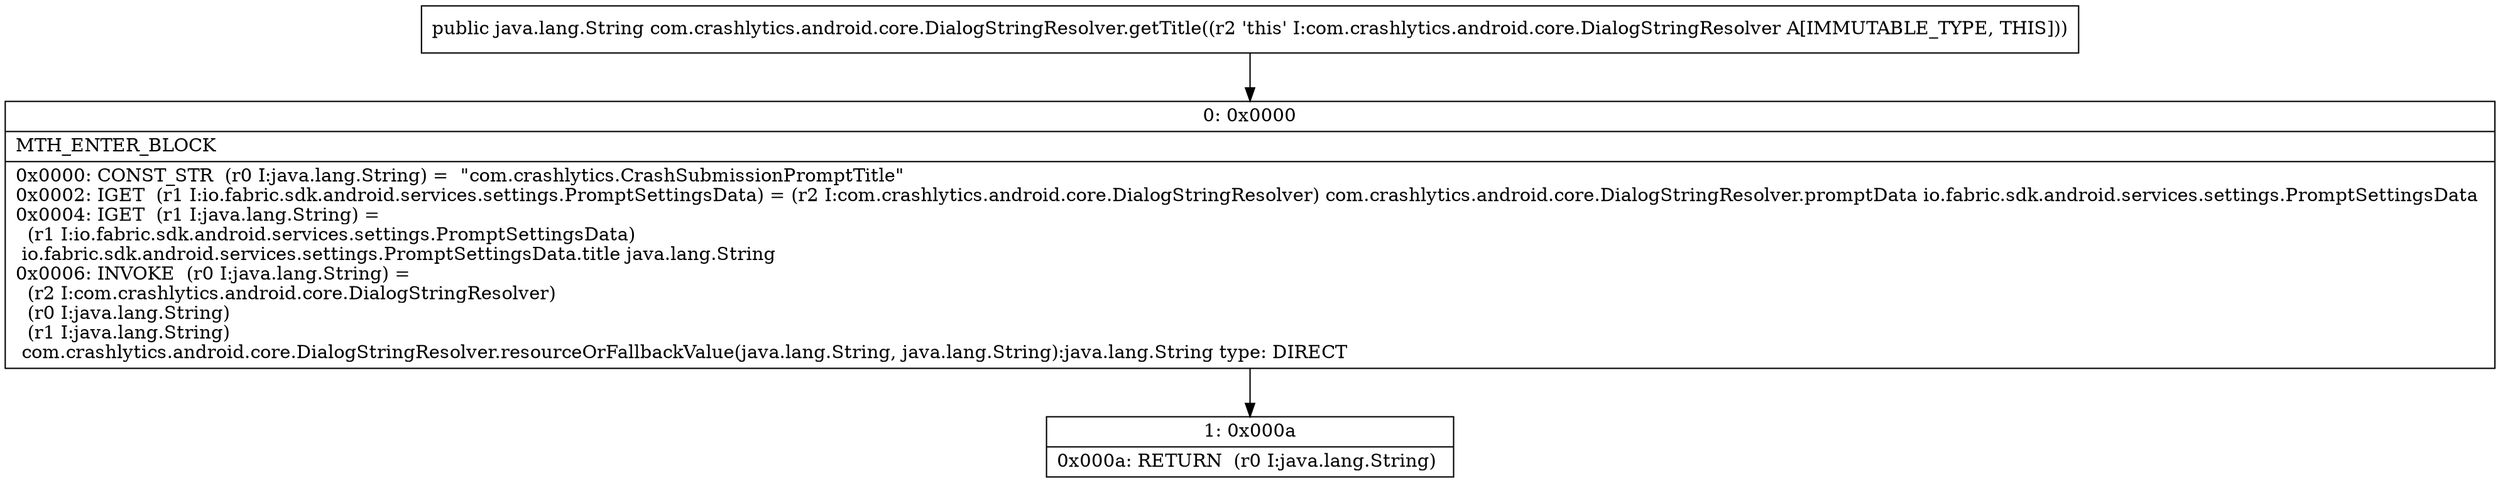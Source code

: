 digraph "CFG forcom.crashlytics.android.core.DialogStringResolver.getTitle()Ljava\/lang\/String;" {
Node_0 [shape=record,label="{0\:\ 0x0000|MTH_ENTER_BLOCK\l|0x0000: CONST_STR  (r0 I:java.lang.String) =  \"com.crashlytics.CrashSubmissionPromptTitle\" \l0x0002: IGET  (r1 I:io.fabric.sdk.android.services.settings.PromptSettingsData) = (r2 I:com.crashlytics.android.core.DialogStringResolver) com.crashlytics.android.core.DialogStringResolver.promptData io.fabric.sdk.android.services.settings.PromptSettingsData \l0x0004: IGET  (r1 I:java.lang.String) = \l  (r1 I:io.fabric.sdk.android.services.settings.PromptSettingsData)\l io.fabric.sdk.android.services.settings.PromptSettingsData.title java.lang.String \l0x0006: INVOKE  (r0 I:java.lang.String) = \l  (r2 I:com.crashlytics.android.core.DialogStringResolver)\l  (r0 I:java.lang.String)\l  (r1 I:java.lang.String)\l com.crashlytics.android.core.DialogStringResolver.resourceOrFallbackValue(java.lang.String, java.lang.String):java.lang.String type: DIRECT \l}"];
Node_1 [shape=record,label="{1\:\ 0x000a|0x000a: RETURN  (r0 I:java.lang.String) \l}"];
MethodNode[shape=record,label="{public java.lang.String com.crashlytics.android.core.DialogStringResolver.getTitle((r2 'this' I:com.crashlytics.android.core.DialogStringResolver A[IMMUTABLE_TYPE, THIS])) }"];
MethodNode -> Node_0;
Node_0 -> Node_1;
}

